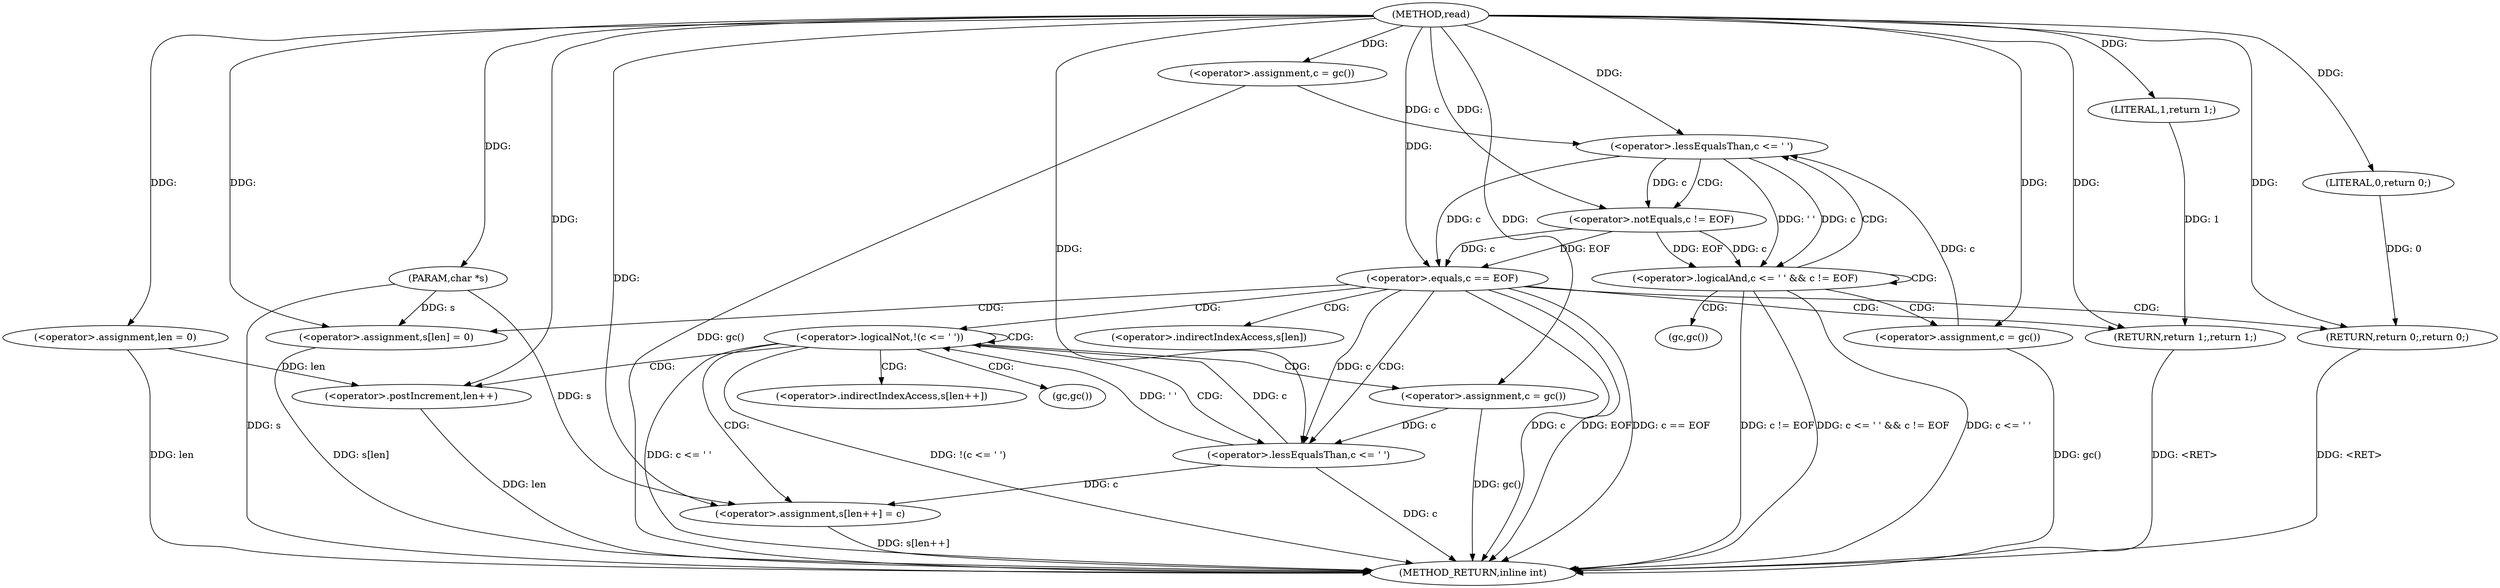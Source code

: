 digraph "read" {  
"1000294" [label = "(METHOD,read)" ]
"1000344" [label = "(METHOD_RETURN,inline int)" ]
"1000295" [label = "(PARAM,char *s)" ]
"1000298" [label = "(<operator>.assignment,c = gc())" ]
"1000302" [label = "(<operator>.assignment,len = 0)" ]
"1000337" [label = "(<operator>.assignment,s[len] = 0)" ]
"1000342" [label = "(RETURN,return 1;,return 1;)" ]
"1000306" [label = "(<operator>.logicalAnd,c <= ' ' && c != EOF)" ]
"1000313" [label = "(<operator>.assignment,c = gc())" ]
"1000317" [label = "(<operator>.equals,c == EOF)" ]
"1000320" [label = "(RETURN,return 0;,return 0;)" ]
"1000323" [label = "(<operator>.logicalNot,!(c <= ' '))" ]
"1000343" [label = "(LITERAL,1,return 1;)" ]
"1000321" [label = "(LITERAL,0,return 0;)" ]
"1000328" [label = "(<operator>.assignment,s[len++] = c)" ]
"1000334" [label = "(<operator>.assignment,c = gc())" ]
"1000307" [label = "(<operator>.lessEqualsThan,c <= ' ')" ]
"1000310" [label = "(<operator>.notEquals,c != EOF)" ]
"1000324" [label = "(<operator>.lessEqualsThan,c <= ' ')" ]
"1000331" [label = "(<operator>.postIncrement,len++)" ]
"1000338" [label = "(<operator>.indirectIndexAccess,s[len])" ]
"1000315" [label = "(gc,gc())" ]
"1000329" [label = "(<operator>.indirectIndexAccess,s[len++])" ]
"1000336" [label = "(gc,gc())" ]
  "1000320" -> "1000344"  [ label = "DDG: <RET>"] 
  "1000342" -> "1000344"  [ label = "DDG: <RET>"] 
  "1000295" -> "1000344"  [ label = "DDG: s"] 
  "1000298" -> "1000344"  [ label = "DDG: gc()"] 
  "1000302" -> "1000344"  [ label = "DDG: len"] 
  "1000306" -> "1000344"  [ label = "DDG: c <= ' '"] 
  "1000306" -> "1000344"  [ label = "DDG: c != EOF"] 
  "1000306" -> "1000344"  [ label = "DDG: c <= ' ' && c != EOF"] 
  "1000317" -> "1000344"  [ label = "DDG: c"] 
  "1000317" -> "1000344"  [ label = "DDG: EOF"] 
  "1000317" -> "1000344"  [ label = "DDG: c == EOF"] 
  "1000324" -> "1000344"  [ label = "DDG: c"] 
  "1000323" -> "1000344"  [ label = "DDG: c <= ' '"] 
  "1000323" -> "1000344"  [ label = "DDG: !(c <= ' ')"] 
  "1000337" -> "1000344"  [ label = "DDG: s[len]"] 
  "1000331" -> "1000344"  [ label = "DDG: len"] 
  "1000328" -> "1000344"  [ label = "DDG: s[len++]"] 
  "1000334" -> "1000344"  [ label = "DDG: gc()"] 
  "1000313" -> "1000344"  [ label = "DDG: gc()"] 
  "1000294" -> "1000295"  [ label = "DDG: "] 
  "1000294" -> "1000298"  [ label = "DDG: "] 
  "1000294" -> "1000302"  [ label = "DDG: "] 
  "1000294" -> "1000337"  [ label = "DDG: "] 
  "1000343" -> "1000342"  [ label = "DDG: 1"] 
  "1000294" -> "1000342"  [ label = "DDG: "] 
  "1000294" -> "1000313"  [ label = "DDG: "] 
  "1000321" -> "1000320"  [ label = "DDG: 0"] 
  "1000294" -> "1000320"  [ label = "DDG: "] 
  "1000295" -> "1000337"  [ label = "DDG: s"] 
  "1000294" -> "1000343"  [ label = "DDG: "] 
  "1000307" -> "1000306"  [ label = "DDG: ' '"] 
  "1000307" -> "1000306"  [ label = "DDG: c"] 
  "1000310" -> "1000306"  [ label = "DDG: EOF"] 
  "1000310" -> "1000306"  [ label = "DDG: c"] 
  "1000307" -> "1000317"  [ label = "DDG: c"] 
  "1000310" -> "1000317"  [ label = "DDG: c"] 
  "1000294" -> "1000317"  [ label = "DDG: "] 
  "1000310" -> "1000317"  [ label = "DDG: EOF"] 
  "1000294" -> "1000321"  [ label = "DDG: "] 
  "1000324" -> "1000323"  [ label = "DDG: c"] 
  "1000324" -> "1000323"  [ label = "DDG: ' '"] 
  "1000324" -> "1000328"  [ label = "DDG: c"] 
  "1000294" -> "1000328"  [ label = "DDG: "] 
  "1000294" -> "1000334"  [ label = "DDG: "] 
  "1000298" -> "1000307"  [ label = "DDG: c"] 
  "1000313" -> "1000307"  [ label = "DDG: c"] 
  "1000294" -> "1000307"  [ label = "DDG: "] 
  "1000307" -> "1000310"  [ label = "DDG: c"] 
  "1000294" -> "1000310"  [ label = "DDG: "] 
  "1000317" -> "1000324"  [ label = "DDG: c"] 
  "1000334" -> "1000324"  [ label = "DDG: c"] 
  "1000294" -> "1000324"  [ label = "DDG: "] 
  "1000295" -> "1000328"  [ label = "DDG: s"] 
  "1000302" -> "1000331"  [ label = "DDG: len"] 
  "1000294" -> "1000331"  [ label = "DDG: "] 
  "1000306" -> "1000315"  [ label = "CDG: "] 
  "1000306" -> "1000307"  [ label = "CDG: "] 
  "1000306" -> "1000306"  [ label = "CDG: "] 
  "1000306" -> "1000313"  [ label = "CDG: "] 
  "1000317" -> "1000342"  [ label = "CDG: "] 
  "1000317" -> "1000323"  [ label = "CDG: "] 
  "1000317" -> "1000337"  [ label = "CDG: "] 
  "1000317" -> "1000320"  [ label = "CDG: "] 
  "1000317" -> "1000324"  [ label = "CDG: "] 
  "1000317" -> "1000338"  [ label = "CDG: "] 
  "1000323" -> "1000328"  [ label = "CDG: "] 
  "1000323" -> "1000336"  [ label = "CDG: "] 
  "1000323" -> "1000329"  [ label = "CDG: "] 
  "1000323" -> "1000331"  [ label = "CDG: "] 
  "1000323" -> "1000323"  [ label = "CDG: "] 
  "1000323" -> "1000334"  [ label = "CDG: "] 
  "1000323" -> "1000324"  [ label = "CDG: "] 
  "1000307" -> "1000310"  [ label = "CDG: "] 
}
